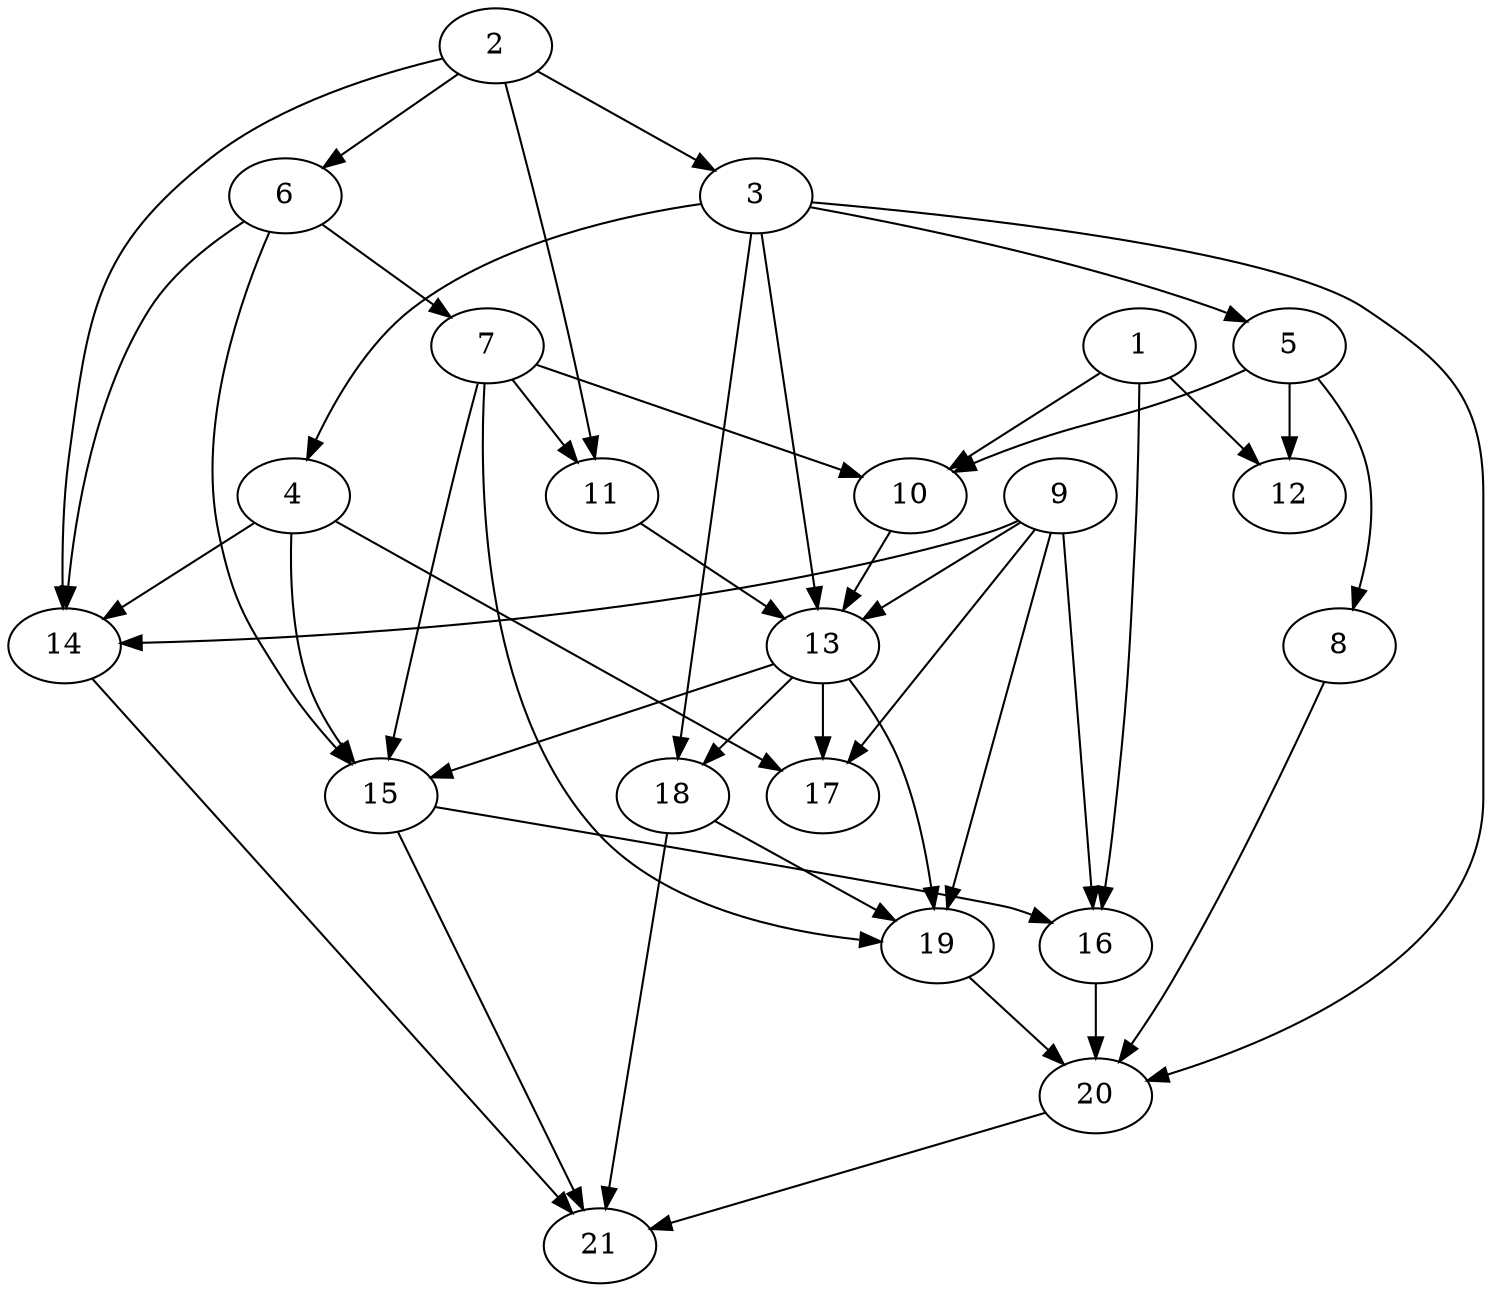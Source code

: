 digraph "packingcompact_2p_gb_Random_Nodes_21_Density_2.14_CCR_9.98_WeightType_Random_schedule.gxl" {
    1	 [Weight=7];
    10	 [Weight=5];
    1 -> 10	 [Weight=37];
    12	 [Weight=10];
    1 -> 12	 [Weight=33];
    16	 [Weight=10];
    1 -> 16	 [Weight=19];
    2	 [Weight=8];
    3	 [Weight=3];
    2 -> 3	 [Weight=37];
    6	 [Weight=9];
    2 -> 6	 [Weight=33];
    11	 [Weight=3];
    2 -> 11	 [Weight=47];
    14	 [Weight=7];
    2 -> 14	 [Weight=14];
    4	 [Weight=3];
    3 -> 4	 [Weight=47];
    5	 [Weight=2];
    3 -> 5	 [Weight=23];
    13	 [Weight=6];
    3 -> 13	 [Weight=14];
    18	 [Weight=4];
    3 -> 18	 [Weight=28];
    20	 [Weight=9];
    3 -> 20	 [Weight=42];
    4 -> 14	 [Weight=33];
    15	 [Weight=6];
    4 -> 15	 [Weight=33];
    17	 [Weight=2];
    4 -> 17	 [Weight=14];
    8	 [Weight=9];
    5 -> 8	 [Weight=19];
    5 -> 10	 [Weight=19];
    5 -> 12	 [Weight=42];
    7	 [Weight=10];
    6 -> 7	 [Weight=33];
    6 -> 14	 [Weight=23];
    6 -> 15	 [Weight=37];
    7 -> 10	 [Weight=42];
    7 -> 11	 [Weight=9];
    7 -> 15	 [Weight=42];
    19	 [Weight=9];
    7 -> 19	 [Weight=9];
    8 -> 20	 [Weight=23];
    9	 [Weight=4];
    9 -> 13	 [Weight=37];
    9 -> 14	 [Weight=23];
    9 -> 16	 [Weight=14];
    9 -> 17	 [Weight=23];
    9 -> 19	 [Weight=33];
    10 -> 13	 [Weight=33];
    11 -> 13	 [Weight=42];
    13 -> 15	 [Weight=42];
    13 -> 17	 [Weight=9];
    13 -> 18	 [Weight=47];
    13 -> 19	 [Weight=37];
    21	 [Weight=4];
    14 -> 21	 [Weight=47];
    15 -> 16	 [Weight=14];
    15 -> 21	 [Weight=37];
    16 -> 20	 [Weight=14];
    18 -> 19	 [Weight=37];
    18 -> 21	 [Weight=14];
    19 -> 20	 [Weight=28];
    20 -> 21	 [Weight=14];
}

